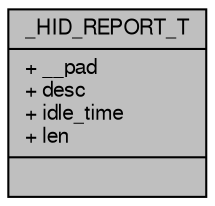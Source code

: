 digraph "_HID_REPORT_T"
{
  edge [fontname="FreeSans",fontsize="10",labelfontname="FreeSans",labelfontsize="10"];
  node [fontname="FreeSans",fontsize="10",shape=record];
  Node1 [label="{_HID_REPORT_T\n|+ __pad\l+ desc\l+ idle_time\l+ len\l|}",height=0.2,width=0.4,color="black", fillcolor="grey75", style="filled", fontcolor="black"];
}
